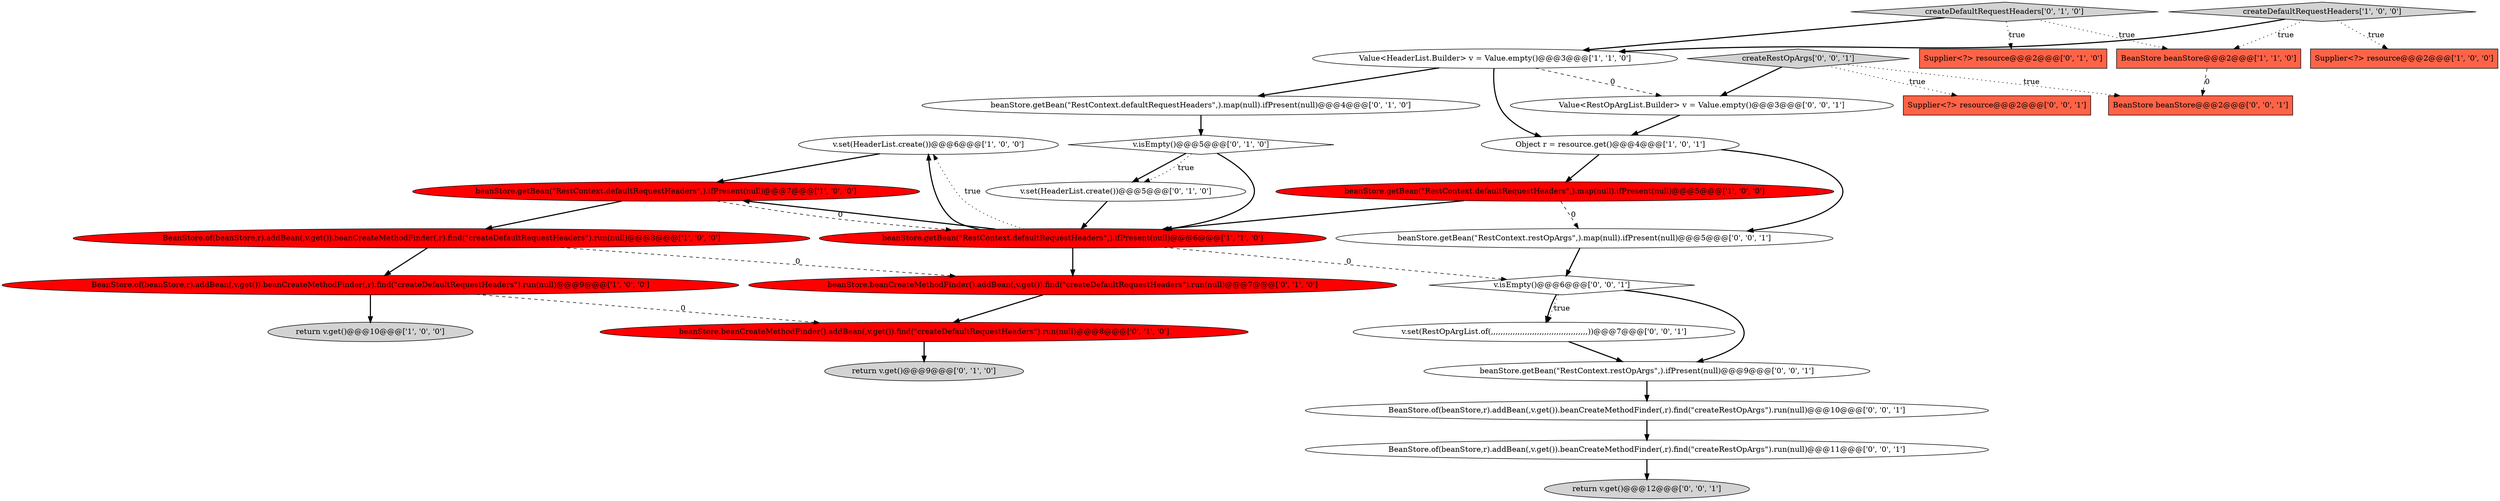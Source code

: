 digraph {
3 [style = filled, label = "v.set(HeaderList.create())@@@6@@@['1', '0', '0']", fillcolor = white, shape = ellipse image = "AAA0AAABBB1BBB"];
7 [style = filled, label = "Object r = resource.get()@@@4@@@['1', '0', '1']", fillcolor = white, shape = ellipse image = "AAA0AAABBB1BBB"];
0 [style = filled, label = "BeanStore.of(beanStore,r).addBean(,v.get()).beanCreateMethodFinder(,r).find(\"createDefaultRequestHeaders\").run(null)@@@8@@@['1', '0', '0']", fillcolor = red, shape = ellipse image = "AAA1AAABBB1BBB"];
16 [style = filled, label = "v.set(HeaderList.create())@@@5@@@['0', '1', '0']", fillcolor = white, shape = ellipse image = "AAA0AAABBB2BBB"];
23 [style = filled, label = "beanStore.getBean(\"RestContext.restOpArgs\",).ifPresent(null)@@@9@@@['0', '0', '1']", fillcolor = white, shape = ellipse image = "AAA0AAABBB3BBB"];
1 [style = filled, label = "Supplier<?> resource@@@2@@@['1', '0', '0']", fillcolor = tomato, shape = box image = "AAA0AAABBB1BBB"];
8 [style = filled, label = "return v.get()@@@10@@@['1', '0', '0']", fillcolor = lightgray, shape = ellipse image = "AAA0AAABBB1BBB"];
26 [style = filled, label = "beanStore.getBean(\"RestContext.restOpArgs\",).map(null).ifPresent(null)@@@5@@@['0', '0', '1']", fillcolor = white, shape = ellipse image = "AAA0AAABBB3BBB"];
13 [style = filled, label = "createDefaultRequestHeaders['0', '1', '0']", fillcolor = lightgray, shape = diamond image = "AAA0AAABBB2BBB"];
12 [style = filled, label = "beanStore.beanCreateMethodFinder().addBean(,v.get()).find(\"createDefaultRequestHeaders\").run(null)@@@7@@@['0', '1', '0']", fillcolor = red, shape = ellipse image = "AAA1AAABBB2BBB"];
18 [style = filled, label = "return v.get()@@@9@@@['0', '1', '0']", fillcolor = lightgray, shape = ellipse image = "AAA0AAABBB2BBB"];
21 [style = filled, label = "Value<RestOpArgList.Builder> v = Value.empty()@@@3@@@['0', '0', '1']", fillcolor = white, shape = ellipse image = "AAA0AAABBB3BBB"];
11 [style = filled, label = "beanStore.getBean(\"RestContext.defaultRequestHeaders\",).ifPresent(null)@@@6@@@['1', '1', '0']", fillcolor = red, shape = ellipse image = "AAA1AAABBB1BBB"];
17 [style = filled, label = "beanStore.getBean(\"RestContext.defaultRequestHeaders\",).map(null).ifPresent(null)@@@4@@@['0', '1', '0']", fillcolor = white, shape = ellipse image = "AAA0AAABBB2BBB"];
27 [style = filled, label = "BeanStore.of(beanStore,r).addBean(,v.get()).beanCreateMethodFinder(,r).find(\"createRestOpArgs\").run(null)@@@10@@@['0', '0', '1']", fillcolor = white, shape = ellipse image = "AAA0AAABBB3BBB"];
29 [style = filled, label = "BeanStore.of(beanStore,r).addBean(,v.get()).beanCreateMethodFinder(,r).find(\"createRestOpArgs\").run(null)@@@11@@@['0', '0', '1']", fillcolor = white, shape = ellipse image = "AAA0AAABBB3BBB"];
14 [style = filled, label = "beanStore.beanCreateMethodFinder().addBean(,v.get()).find(\"createDefaultRequestHeaders\").run(null)@@@8@@@['0', '1', '0']", fillcolor = red, shape = ellipse image = "AAA1AAABBB2BBB"];
2 [style = filled, label = "beanStore.getBean(\"RestContext.defaultRequestHeaders\",).map(null).ifPresent(null)@@@5@@@['1', '0', '0']", fillcolor = red, shape = ellipse image = "AAA1AAABBB1BBB"];
30 [style = filled, label = "return v.get()@@@12@@@['0', '0', '1']", fillcolor = lightgray, shape = ellipse image = "AAA0AAABBB3BBB"];
5 [style = filled, label = "createDefaultRequestHeaders['1', '0', '0']", fillcolor = lightgray, shape = diamond image = "AAA0AAABBB1BBB"];
4 [style = filled, label = "beanStore.getBean(\"RestContext.defaultRequestHeaders\",).ifPresent(null)@@@7@@@['1', '0', '0']", fillcolor = red, shape = ellipse image = "AAA1AAABBB1BBB"];
22 [style = filled, label = "v.set(RestOpArgList.of(,,,,,,,,,,,,,,,,,,,,,,,,,,,,,,,,,,,,,,,,))@@@7@@@['0', '0', '1']", fillcolor = white, shape = ellipse image = "AAA0AAABBB3BBB"];
6 [style = filled, label = "BeanStore beanStore@@@2@@@['1', '1', '0']", fillcolor = tomato, shape = box image = "AAA0AAABBB1BBB"];
24 [style = filled, label = "createRestOpArgs['0', '0', '1']", fillcolor = lightgray, shape = diamond image = "AAA0AAABBB3BBB"];
10 [style = filled, label = "Value<HeaderList.Builder> v = Value.empty()@@@3@@@['1', '1', '0']", fillcolor = white, shape = ellipse image = "AAA0AAABBB1BBB"];
19 [style = filled, label = "v.isEmpty()@@@5@@@['0', '1', '0']", fillcolor = white, shape = diamond image = "AAA0AAABBB2BBB"];
20 [style = filled, label = "Supplier<?> resource@@@2@@@['0', '0', '1']", fillcolor = tomato, shape = box image = "AAA0AAABBB3BBB"];
9 [style = filled, label = "BeanStore.of(beanStore,r).addBean(,v.get()).beanCreateMethodFinder(,r).find(\"createDefaultRequestHeaders\").run(null)@@@9@@@['1', '0', '0']", fillcolor = red, shape = ellipse image = "AAA1AAABBB1BBB"];
15 [style = filled, label = "Supplier<?> resource@@@2@@@['0', '1', '0']", fillcolor = tomato, shape = box image = "AAA0AAABBB2BBB"];
25 [style = filled, label = "v.isEmpty()@@@6@@@['0', '0', '1']", fillcolor = white, shape = diamond image = "AAA0AAABBB3BBB"];
28 [style = filled, label = "BeanStore beanStore@@@2@@@['0', '0', '1']", fillcolor = tomato, shape = box image = "AAA0AAABBB3BBB"];
13->6 [style = dotted, label="true"];
13->10 [style = bold, label=""];
5->10 [style = bold, label=""];
0->9 [style = bold, label=""];
10->21 [style = dashed, label="0"];
16->11 [style = bold, label=""];
23->27 [style = bold, label=""];
25->22 [style = bold, label=""];
29->30 [style = bold, label=""];
25->23 [style = bold, label=""];
26->25 [style = bold, label=""];
11->4 [style = bold, label=""];
5->1 [style = dotted, label="true"];
5->6 [style = dotted, label="true"];
19->11 [style = bold, label=""];
10->17 [style = bold, label=""];
11->12 [style = bold, label=""];
0->12 [style = dashed, label="0"];
9->8 [style = bold, label=""];
24->28 [style = dotted, label="true"];
10->7 [style = bold, label=""];
3->4 [style = bold, label=""];
17->19 [style = bold, label=""];
22->23 [style = bold, label=""];
4->0 [style = bold, label=""];
19->16 [style = bold, label=""];
7->26 [style = bold, label=""];
6->28 [style = dashed, label="0"];
9->14 [style = dashed, label="0"];
24->21 [style = bold, label=""];
11->3 [style = bold, label=""];
7->2 [style = bold, label=""];
24->20 [style = dotted, label="true"];
12->14 [style = bold, label=""];
19->16 [style = dotted, label="true"];
25->22 [style = dotted, label="true"];
11->25 [style = dashed, label="0"];
21->7 [style = bold, label=""];
14->18 [style = bold, label=""];
13->15 [style = dotted, label="true"];
27->29 [style = bold, label=""];
4->11 [style = dashed, label="0"];
2->26 [style = dashed, label="0"];
11->3 [style = dotted, label="true"];
2->11 [style = bold, label=""];
}

